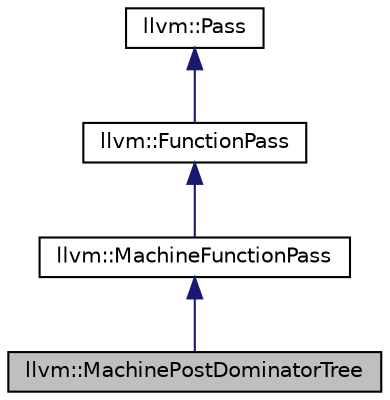 digraph "llvm::MachinePostDominatorTree"
{
 // LATEX_PDF_SIZE
  bgcolor="transparent";
  edge [fontname="Helvetica",fontsize="10",labelfontname="Helvetica",labelfontsize="10"];
  node [fontname="Helvetica",fontsize="10",shape="box"];
  Node1 [label="llvm::MachinePostDominatorTree",height=0.2,width=0.4,color="black", fillcolor="grey75", style="filled", fontcolor="black",tooltip="PostDominatorTree Class - Concrete subclass of DominatorTree that is used to compute the post-dominat..."];
  Node2 -> Node1 [dir="back",color="midnightblue",fontsize="10",style="solid",fontname="Helvetica"];
  Node2 [label="llvm::MachineFunctionPass",height=0.2,width=0.4,color="black",URL="$classllvm_1_1MachineFunctionPass.html",tooltip="MachineFunctionPass - This class adapts the FunctionPass interface to allow convenient creation of pa..."];
  Node3 -> Node2 [dir="back",color="midnightblue",fontsize="10",style="solid",fontname="Helvetica"];
  Node3 [label="llvm::FunctionPass",height=0.2,width=0.4,color="black",URL="$classllvm_1_1FunctionPass.html",tooltip="FunctionPass class - This class is used to implement most global optimizations."];
  Node4 -> Node3 [dir="back",color="midnightblue",fontsize="10",style="solid",fontname="Helvetica"];
  Node4 [label="llvm::Pass",height=0.2,width=0.4,color="black",URL="$classllvm_1_1Pass.html",tooltip="Pass interface - Implemented by all 'passes'."];
}
